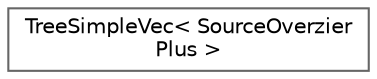 digraph "Graphical Class Hierarchy"
{
 // LATEX_PDF_SIZE
  bgcolor="transparent";
  edge [fontname=Helvetica,fontsize=10,labelfontname=Helvetica,labelfontsize=10];
  node [fontname=Helvetica,fontsize=10,shape=box,height=0.2,width=0.4];
  rankdir="LR";
  Node0 [id="Node000000",label="TreeSimpleVec\< SourceOverzier\lPlus \>",height=0.2,width=0.4,color="grey40", fillcolor="white", style="filled",URL="$class_tree_simple_vec.html",tooltip=" "];
}
